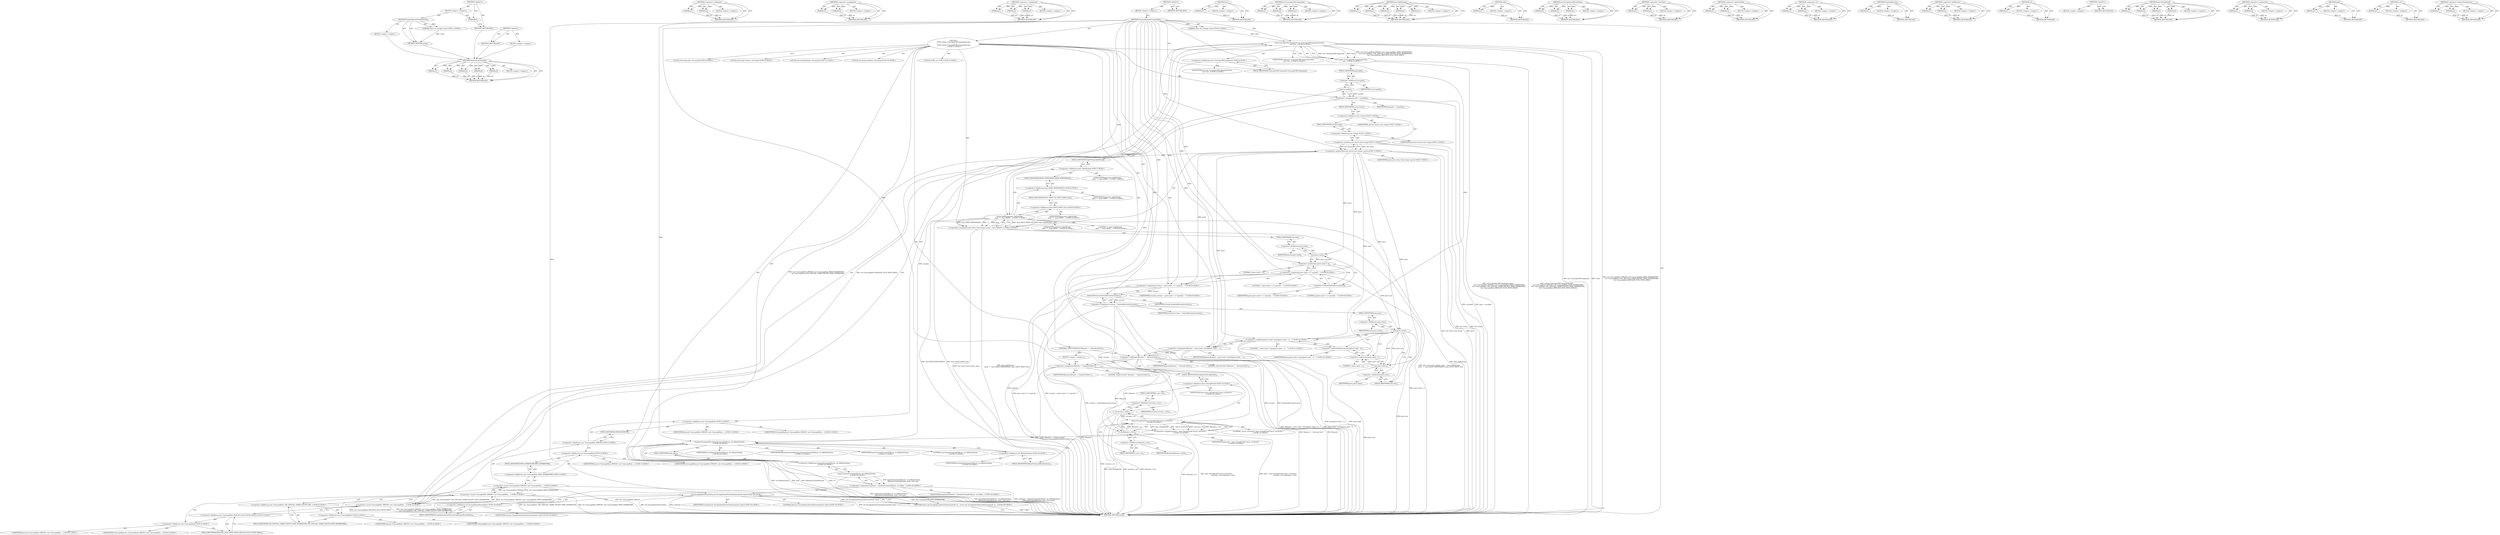 digraph "&lt;global&gt;" {
vulnerable_279 [label=<(METHOD,SanitizeFrontendURL)>];
vulnerable_280 [label=<(PARAM,p1)>];
vulnerable_281 [label=<(PARAM,p2)>];
vulnerable_282 [label=<(PARAM,p3)>];
vulnerable_283 [label=<(PARAM,p4)>];
vulnerable_284 [label=<(PARAM,p5)>];
vulnerable_285 [label=<(BLOCK,&lt;empty&gt;,&lt;empty&gt;)>];
vulnerable_286 [label=<(METHOD_RETURN,ANY)>];
vulnerable_259 [label=<(METHOD,&lt;operator&gt;.notEquals)>];
vulnerable_260 [label=<(PARAM,p1)>];
vulnerable_261 [label=<(PARAM,p2)>];
vulnerable_262 [label=<(BLOCK,&lt;empty&gt;,&lt;empty&gt;)>];
vulnerable_263 [label=<(METHOD_RETURN,ANY)>];
vulnerable_208 [label=<(METHOD,&lt;operator&gt;.assignment)>];
vulnerable_209 [label=<(PARAM,p1)>];
vulnerable_210 [label=<(PARAM,p2)>];
vulnerable_211 [label=<(BLOCK,&lt;empty&gt;,&lt;empty&gt;)>];
vulnerable_212 [label=<(METHOD_RETURN,ANY)>];
vulnerable_235 [label=<(METHOD,&lt;operator&gt;.conditional)>];
vulnerable_236 [label=<(PARAM,p1)>];
vulnerable_237 [label=<(PARAM,p2)>];
vulnerable_238 [label=<(PARAM,p3)>];
vulnerable_239 [label=<(BLOCK,&lt;empty&gt;,&lt;empty&gt;)>];
vulnerable_240 [label=<(METHOD_RETURN,ANY)>];
vulnerable_6 [label=<(METHOD,&lt;global&gt;)<SUB>1</SUB>>];
vulnerable_7 [label=<(BLOCK,&lt;empty&gt;,&lt;empty&gt;)<SUB>1</SUB>>];
vulnerable_8 [label=<(METHOD,SanitizeRemoteFrontendURL)<SUB>1</SUB>>];
vulnerable_9 [label="<(PARAM,const std::string&amp; value)<SUB>1</SUB>>"];
vulnerable_10 [label="<(BLOCK,{
  GURL url(net::UnescapeURLComponent(value,
 ...,{
  GURL url(net::UnescapeURLComponent(value,
 ...)<SUB>1</SUB>>"];
vulnerable_11 [label="<(LOCAL,GURL url: GURL)<SUB>2</SUB>>"];
vulnerable_12 [label="<(url,url(net::UnescapeURLComponent(value,
      net:...)<SUB>2</SUB>>"];
vulnerable_13 [label="<(net.UnescapeURLComponent,net::UnescapeURLComponent(value,
      net::Une...)<SUB>2</SUB>>"];
vulnerable_14 [label="<(&lt;operator&gt;.fieldAccess,net::UnescapeURLComponent)<SUB>2</SUB>>"];
vulnerable_15 [label="<(IDENTIFIER,net,net::UnescapeURLComponent(value,
      net::Une...)<SUB>2</SUB>>"];
vulnerable_16 [label=<(FIELD_IDENTIFIER,UnescapeURLComponent,UnescapeURLComponent)<SUB>2</SUB>>];
vulnerable_17 [label="<(IDENTIFIER,value,net::UnescapeURLComponent(value,
      net::Une...)<SUB>2</SUB>>"];
vulnerable_18 [label="<(&lt;operator&gt;.or,net::UnescapeRule::SPACES | net::UnescapeRule::...)<SUB>3</SUB>>"];
vulnerable_19 [label="<(&lt;operator&gt;.or,net::UnescapeRule::SPACES | net::UnescapeRule::...)<SUB>3</SUB>>"];
vulnerable_20 [label="<(&lt;operator&gt;.or,net::UnescapeRule::SPACES | net::UnescapeRule::...)<SUB>3</SUB>>"];
vulnerable_21 [label="<(&lt;operator&gt;.fieldAccess,net::UnescapeRule::SPACES)<SUB>3</SUB>>"];
vulnerable_22 [label="<(&lt;operator&gt;.fieldAccess,net::UnescapeRule)<SUB>3</SUB>>"];
vulnerable_23 [label="<(IDENTIFIER,net,net::UnescapeRule::SPACES | net::UnescapeRule::...)<SUB>3</SUB>>"];
vulnerable_24 [label="<(IDENTIFIER,UnescapeRule,net::UnescapeRule::SPACES | net::UnescapeRule::...)<SUB>3</SUB>>"];
vulnerable_25 [label=<(FIELD_IDENTIFIER,SPACES,SPACES)<SUB>3</SUB>>];
vulnerable_26 [label="<(&lt;operator&gt;.fieldAccess,net::UnescapeRule::PATH_SEPARATORS)<SUB>3</SUB>>"];
vulnerable_27 [label="<(&lt;operator&gt;.fieldAccess,net::UnescapeRule)<SUB>3</SUB>>"];
vulnerable_28 [label="<(IDENTIFIER,net,net::UnescapeRule::SPACES | net::UnescapeRule::...)<SUB>3</SUB>>"];
vulnerable_29 [label="<(IDENTIFIER,UnescapeRule,net::UnescapeRule::SPACES | net::UnescapeRule::...)<SUB>3</SUB>>"];
vulnerable_30 [label=<(FIELD_IDENTIFIER,PATH_SEPARATORS,PATH_SEPARATORS)<SUB>3</SUB>>];
vulnerable_31 [label="<(&lt;operator&gt;.fieldAccess,net::UnescapeRule::URL_SPECIAL_CHARS_EXCEPT_PAT...)<SUB>4</SUB>>"];
vulnerable_32 [label="<(&lt;operator&gt;.fieldAccess,net::UnescapeRule)<SUB>4</SUB>>"];
vulnerable_33 [label="<(IDENTIFIER,net,net::UnescapeRule::SPACES | net::UnescapeRule::...)<SUB>4</SUB>>"];
vulnerable_34 [label="<(IDENTIFIER,UnescapeRule,net::UnescapeRule::SPACES | net::UnescapeRule::...)<SUB>4</SUB>>"];
vulnerable_35 [label=<(FIELD_IDENTIFIER,URL_SPECIAL_CHARS_EXCEPT_PATH_SEPARATORS,URL_SPECIAL_CHARS_EXCEPT_PATH_SEPARATORS)<SUB>4</SUB>>];
vulnerable_36 [label="<(&lt;operator&gt;.fieldAccess,net::UnescapeRule::REPLACE_PLUS_WITH_SPACE)<SUB>5</SUB>>"];
vulnerable_37 [label="<(&lt;operator&gt;.fieldAccess,net::UnescapeRule)<SUB>5</SUB>>"];
vulnerable_38 [label="<(IDENTIFIER,net,net::UnescapeRule::SPACES | net::UnescapeRule::...)<SUB>5</SUB>>"];
vulnerable_39 [label="<(IDENTIFIER,UnescapeRule,net::UnescapeRule::SPACES | net::UnescapeRule::...)<SUB>5</SUB>>"];
vulnerable_40 [label=<(FIELD_IDENTIFIER,REPLACE_PLUS_WITH_SPACE,REPLACE_PLUS_WITH_SPACE)<SUB>5</SUB>>];
vulnerable_41 [label="<(LOCAL,std.string path: std.string)<SUB>6</SUB>>"];
vulnerable_42 [label=<(&lt;operator&gt;.assignment,path = url.path())<SUB>6</SUB>>];
vulnerable_43 [label=<(IDENTIFIER,path,path = url.path())<SUB>6</SUB>>];
vulnerable_44 [label=<(path,url.path())<SUB>6</SUB>>];
vulnerable_45 [label=<(&lt;operator&gt;.fieldAccess,url.path)<SUB>6</SUB>>];
vulnerable_46 [label=<(IDENTIFIER,url,url.path())<SUB>6</SUB>>];
vulnerable_47 [label=<(FIELD_IDENTIFIER,path,path)<SUB>6</SUB>>];
vulnerable_48 [label="<(&lt;operator&gt;.assignment,std::vector&lt;std::string&gt; parts = base::SplitStr...)<SUB>7</SUB>>"];
vulnerable_49 [label="<(&lt;operator&gt;.greaterThan,std::vector&lt;std::string&gt; parts)<SUB>7</SUB>>"];
vulnerable_50 [label="<(&lt;operator&gt;.lessThan,std::vector&lt;std::string)<SUB>7</SUB>>"];
vulnerable_51 [label="<(&lt;operator&gt;.fieldAccess,std::vector)<SUB>7</SUB>>"];
vulnerable_52 [label="<(IDENTIFIER,std,std::vector&lt;std::string)<SUB>7</SUB>>"];
vulnerable_53 [label=<(FIELD_IDENTIFIER,vector,vector)<SUB>7</SUB>>];
vulnerable_54 [label="<(&lt;operator&gt;.fieldAccess,std::string)<SUB>7</SUB>>"];
vulnerable_55 [label="<(IDENTIFIER,std,std::vector&lt;std::string)<SUB>7</SUB>>"];
vulnerable_56 [label=<(FIELD_IDENTIFIER,string,string)<SUB>7</SUB>>];
vulnerable_57 [label="<(IDENTIFIER,parts,std::vector&lt;std::string&gt; parts)<SUB>7</SUB>>"];
vulnerable_58 [label="<(base.SplitString,base::SplitString(
      path, &quot;/&quot;, base::KEEP_...)<SUB>7</SUB>>"];
vulnerable_59 [label="<(&lt;operator&gt;.fieldAccess,base::SplitString)<SUB>7</SUB>>"];
vulnerable_60 [label="<(IDENTIFIER,base,base::SplitString(
      path, &quot;/&quot;, base::KEEP_...)<SUB>7</SUB>>"];
vulnerable_61 [label=<(FIELD_IDENTIFIER,SplitString,SplitString)<SUB>7</SUB>>];
vulnerable_62 [label="<(IDENTIFIER,path,base::SplitString(
      path, &quot;/&quot;, base::KEEP_...)<SUB>8</SUB>>"];
vulnerable_63 [label="<(LITERAL,&quot;/&quot;,base::SplitString(
      path, &quot;/&quot;, base::KEEP_...)<SUB>8</SUB>>"];
vulnerable_64 [label="<(&lt;operator&gt;.fieldAccess,base::KEEP_WHITESPACE)<SUB>8</SUB>>"];
vulnerable_65 [label="<(IDENTIFIER,base,base::SplitString(
      path, &quot;/&quot;, base::KEEP_...)<SUB>8</SUB>>"];
vulnerable_66 [label=<(FIELD_IDENTIFIER,KEEP_WHITESPACE,KEEP_WHITESPACE)<SUB>8</SUB>>];
vulnerable_67 [label="<(&lt;operator&gt;.fieldAccess,base::SPLIT_WANT_ALL)<SUB>8</SUB>>"];
vulnerable_68 [label="<(IDENTIFIER,base,base::SplitString(
      path, &quot;/&quot;, base::KEEP_...)<SUB>8</SUB>>"];
vulnerable_69 [label=<(FIELD_IDENTIFIER,SPLIT_WANT_ALL,SPLIT_WANT_ALL)<SUB>8</SUB>>];
vulnerable_70 [label="<(LOCAL,std.string revision: std.string)<SUB>9</SUB>>"];
vulnerable_71 [label="<(&lt;operator&gt;.assignment,revision = parts.size() &gt; 2 ? parts[2] : &quot;&quot;)<SUB>9</SUB>>"];
vulnerable_72 [label="<(IDENTIFIER,revision,revision = parts.size() &gt; 2 ? parts[2] : &quot;&quot;)<SUB>9</SUB>>"];
vulnerable_73 [label="<(&lt;operator&gt;.conditional,parts.size() &gt; 2 ? parts[2] : &quot;&quot;)<SUB>9</SUB>>"];
vulnerable_74 [label=<(&lt;operator&gt;.greaterThan,parts.size() &gt; 2)<SUB>9</SUB>>];
vulnerable_75 [label=<(size,parts.size())<SUB>9</SUB>>];
vulnerable_76 [label=<(&lt;operator&gt;.fieldAccess,parts.size)<SUB>9</SUB>>];
vulnerable_77 [label=<(IDENTIFIER,parts,parts.size())<SUB>9</SUB>>];
vulnerable_78 [label=<(FIELD_IDENTIFIER,size,size)<SUB>9</SUB>>];
vulnerable_79 [label=<(LITERAL,2,parts.size() &gt; 2)<SUB>9</SUB>>];
vulnerable_80 [label=<(&lt;operator&gt;.indirectIndexAccess,parts[2])<SUB>9</SUB>>];
vulnerable_81 [label="<(IDENTIFIER,parts,parts.size() &gt; 2 ? parts[2] : &quot;&quot;)<SUB>9</SUB>>"];
vulnerable_82 [label="<(LITERAL,2,parts.size() &gt; 2 ? parts[2] : &quot;&quot;)<SUB>9</SUB>>"];
vulnerable_83 [label="<(LITERAL,&quot;&quot;,parts.size() &gt; 2 ? parts[2] : &quot;&quot;)<SUB>9</SUB>>"];
vulnerable_84 [label=<(&lt;operator&gt;.assignment,revision = SanitizeRevision(revision))<SUB>10</SUB>>];
vulnerable_85 [label=<(IDENTIFIER,revision,revision = SanitizeRevision(revision))<SUB>10</SUB>>];
vulnerable_86 [label=<(SanitizeRevision,SanitizeRevision(revision))<SUB>10</SUB>>];
vulnerable_87 [label=<(IDENTIFIER,revision,SanitizeRevision(revision))<SUB>10</SUB>>];
vulnerable_88 [label="<(LOCAL,std.string filename: std.string)<SUB>11</SUB>>"];
vulnerable_89 [label=<(&lt;operator&gt;.assignment,filename = parts.size() ? parts[parts.size() - ...)<SUB>11</SUB>>];
vulnerable_90 [label=<(IDENTIFIER,filename,filename = parts.size() ? parts[parts.size() - ...)<SUB>11</SUB>>];
vulnerable_91 [label="<(&lt;operator&gt;.conditional,parts.size() ? parts[parts.size() - 1] : &quot;&quot;)<SUB>11</SUB>>"];
vulnerable_92 [label=<(size,parts.size())<SUB>11</SUB>>];
vulnerable_93 [label=<(&lt;operator&gt;.fieldAccess,parts.size)<SUB>11</SUB>>];
vulnerable_94 [label=<(IDENTIFIER,parts,parts.size())<SUB>11</SUB>>];
vulnerable_95 [label=<(FIELD_IDENTIFIER,size,size)<SUB>11</SUB>>];
vulnerable_96 [label=<(&lt;operator&gt;.indirectIndexAccess,parts[parts.size() - 1])<SUB>11</SUB>>];
vulnerable_97 [label="<(IDENTIFIER,parts,parts.size() ? parts[parts.size() - 1] : &quot;&quot;)<SUB>11</SUB>>"];
vulnerable_98 [label=<(&lt;operator&gt;.subtraction,parts.size() - 1)<SUB>11</SUB>>];
vulnerable_99 [label=<(size,parts.size())<SUB>11</SUB>>];
vulnerable_100 [label=<(&lt;operator&gt;.fieldAccess,parts.size)<SUB>11</SUB>>];
vulnerable_101 [label=<(IDENTIFIER,parts,parts.size())<SUB>11</SUB>>];
vulnerable_102 [label=<(FIELD_IDENTIFIER,size,size)<SUB>11</SUB>>];
vulnerable_103 [label=<(LITERAL,1,parts.size() - 1)<SUB>11</SUB>>];
vulnerable_104 [label="<(LITERAL,&quot;&quot;,parts.size() ? parts[parts.size() - 1] : &quot;&quot;)<SUB>11</SUB>>"];
vulnerable_105 [label=<(CONTROL_STRUCTURE,IF,if (filename != &quot;devtools.html&quot;))<SUB>12</SUB>>];
vulnerable_106 [label=<(&lt;operator&gt;.notEquals,filename != &quot;devtools.html&quot;)<SUB>12</SUB>>];
vulnerable_107 [label=<(IDENTIFIER,filename,filename != &quot;devtools.html&quot;)<SUB>12</SUB>>];
vulnerable_108 [label=<(LITERAL,&quot;devtools.html&quot;,filename != &quot;devtools.html&quot;)<SUB>12</SUB>>];
vulnerable_109 [label=<(BLOCK,&lt;empty&gt;,&lt;empty&gt;)<SUB>13</SUB>>];
vulnerable_110 [label=<(&lt;operator&gt;.assignment,filename = &quot;inspector.html&quot;)<SUB>13</SUB>>];
vulnerable_111 [label=<(IDENTIFIER,filename,filename = &quot;inspector.html&quot;)<SUB>13</SUB>>];
vulnerable_112 [label=<(LITERAL,&quot;inspector.html&quot;,filename = &quot;inspector.html&quot;)<SUB>13</SUB>>];
vulnerable_113 [label="<(&lt;operator&gt;.assignment,path = base::StringPrintf(&quot;/serve_rev/%s/%s&quot;,
 ...)<SUB>14</SUB>>"];
vulnerable_114 [label="<(IDENTIFIER,path,path = base::StringPrintf(&quot;/serve_rev/%s/%s&quot;,
 ...)<SUB>14</SUB>>"];
vulnerable_115 [label="<(base.StringPrintf,base::StringPrintf(&quot;/serve_rev/%s/%s&quot;,
        ...)<SUB>14</SUB>>"];
vulnerable_116 [label="<(&lt;operator&gt;.fieldAccess,base::StringPrintf)<SUB>14</SUB>>"];
vulnerable_117 [label="<(IDENTIFIER,base,base::StringPrintf(&quot;/serve_rev/%s/%s&quot;,
        ...)<SUB>14</SUB>>"];
vulnerable_118 [label=<(FIELD_IDENTIFIER,StringPrintf,StringPrintf)<SUB>14</SUB>>];
vulnerable_119 [label="<(LITERAL,&quot;/serve_rev/%s/%s&quot;,base::StringPrintf(&quot;/serve_rev/%s/%s&quot;,
        ...)<SUB>14</SUB>>"];
vulnerable_120 [label=<(c_str,revision.c_str())<SUB>15</SUB>>];
vulnerable_121 [label=<(&lt;operator&gt;.fieldAccess,revision.c_str)<SUB>15</SUB>>];
vulnerable_122 [label=<(IDENTIFIER,revision,revision.c_str())<SUB>15</SUB>>];
vulnerable_123 [label=<(FIELD_IDENTIFIER,c_str,c_str)<SUB>15</SUB>>];
vulnerable_124 [label=<(c_str,filename.c_str())<SUB>15</SUB>>];
vulnerable_125 [label=<(&lt;operator&gt;.fieldAccess,filename.c_str)<SUB>15</SUB>>];
vulnerable_126 [label=<(IDENTIFIER,filename,filename.c_str())<SUB>15</SUB>>];
vulnerable_127 [label=<(FIELD_IDENTIFIER,c_str,c_str)<SUB>15</SUB>>];
vulnerable_128 [label="<(LOCAL,std.string sanitized: std.string)<SUB>16</SUB>>"];
vulnerable_129 [label="<(&lt;operator&gt;.assignment,sanitized = SanitizeFrontendURL(url, url::kHttp...)<SUB>16</SUB>>"];
vulnerable_130 [label="<(IDENTIFIER,sanitized,sanitized = SanitizeFrontendURL(url, url::kHttp...)<SUB>16</SUB>>"];
vulnerable_131 [label="<(spec,SanitizeFrontendURL(url, url::kHttpsScheme,
   ...)<SUB>16</SUB>>"];
vulnerable_132 [label="<(&lt;operator&gt;.fieldAccess,SanitizeFrontendURL(url, url::kHttpsScheme,
   ...)<SUB>16</SUB>>"];
vulnerable_133 [label="<(SanitizeFrontendURL,SanitizeFrontendURL(url, url::kHttpsScheme,
   ...)<SUB>16</SUB>>"];
vulnerable_134 [label="<(IDENTIFIER,url,SanitizeFrontendURL(url, url::kHttpsScheme,
   ...)<SUB>16</SUB>>"];
vulnerable_135 [label="<(&lt;operator&gt;.fieldAccess,url::kHttpsScheme)<SUB>16</SUB>>"];
vulnerable_136 [label="<(IDENTIFIER,url,SanitizeFrontendURL(url, url::kHttpsScheme,
   ...)<SUB>16</SUB>>"];
vulnerable_137 [label=<(FIELD_IDENTIFIER,kHttpsScheme,kHttpsScheme)<SUB>16</SUB>>];
vulnerable_138 [label="<(IDENTIFIER,kRemoteFrontendDomain,SanitizeFrontendURL(url, url::kHttpsScheme,
   ...)<SUB>17</SUB>>"];
vulnerable_139 [label="<(IDENTIFIER,path,SanitizeFrontendURL(url, url::kHttpsScheme,
   ...)<SUB>17</SUB>>"];
vulnerable_140 [label="<(LITERAL,true,SanitizeFrontendURL(url, url::kHttpsScheme,
   ...)<SUB>17</SUB>>"];
vulnerable_141 [label=<(FIELD_IDENTIFIER,spec,spec)<SUB>16</SUB>>];
vulnerable_142 [label="<(RETURN,return net::EscapeQueryParamValue(sanitized, fa...,return net::EscapeQueryParamValue(sanitized, fa...)<SUB>18</SUB>>"];
vulnerable_143 [label="<(net.EscapeQueryParamValue,net::EscapeQueryParamValue(sanitized, false))<SUB>18</SUB>>"];
vulnerable_144 [label="<(&lt;operator&gt;.fieldAccess,net::EscapeQueryParamValue)<SUB>18</SUB>>"];
vulnerable_145 [label="<(IDENTIFIER,net,net::EscapeQueryParamValue(sanitized, false))<SUB>18</SUB>>"];
vulnerable_146 [label=<(FIELD_IDENTIFIER,EscapeQueryParamValue,EscapeQueryParamValue)<SUB>18</SUB>>];
vulnerable_147 [label="<(IDENTIFIER,sanitized,net::EscapeQueryParamValue(sanitized, false))<SUB>18</SUB>>"];
vulnerable_148 [label="<(LITERAL,false,net::EscapeQueryParamValue(sanitized, false))<SUB>18</SUB>>"];
vulnerable_149 [label=<(METHOD_RETURN,string)<SUB>1</SUB>>];
vulnerable_151 [label=<(METHOD_RETURN,ANY)<SUB>1</SUB>>];
vulnerable_241 [label=<(METHOD,size)>];
vulnerable_242 [label=<(PARAM,p1)>];
vulnerable_243 [label=<(BLOCK,&lt;empty&gt;,&lt;empty&gt;)>];
vulnerable_244 [label=<(METHOD_RETURN,ANY)>];
vulnerable_192 [label=<(METHOD,net.UnescapeURLComponent)>];
vulnerable_193 [label=<(PARAM,p1)>];
vulnerable_194 [label=<(PARAM,p2)>];
vulnerable_195 [label=<(PARAM,p3)>];
vulnerable_196 [label=<(BLOCK,&lt;empty&gt;,&lt;empty&gt;)>];
vulnerable_197 [label=<(METHOD_RETURN,ANY)>];
vulnerable_227 [label=<(METHOD,base.SplitString)>];
vulnerable_228 [label=<(PARAM,p1)>];
vulnerable_229 [label=<(PARAM,p2)>];
vulnerable_230 [label=<(PARAM,p3)>];
vulnerable_231 [label=<(PARAM,p4)>];
vulnerable_232 [label=<(PARAM,p5)>];
vulnerable_233 [label=<(BLOCK,&lt;empty&gt;,&lt;empty&gt;)>];
vulnerable_234 [label=<(METHOD_RETURN,ANY)>];
vulnerable_275 [label=<(METHOD,spec)>];
vulnerable_276 [label=<(PARAM,p1)>];
vulnerable_277 [label=<(BLOCK,&lt;empty&gt;,&lt;empty&gt;)>];
vulnerable_278 [label=<(METHOD_RETURN,ANY)>];
vulnerable_287 [label=<(METHOD,net.EscapeQueryParamValue)>];
vulnerable_288 [label=<(PARAM,p1)>];
vulnerable_289 [label=<(PARAM,p2)>];
vulnerable_290 [label=<(PARAM,p3)>];
vulnerable_291 [label=<(BLOCK,&lt;empty&gt;,&lt;empty&gt;)>];
vulnerable_292 [label=<(METHOD_RETURN,ANY)>];
vulnerable_222 [label=<(METHOD,&lt;operator&gt;.lessThan)>];
vulnerable_223 [label=<(PARAM,p1)>];
vulnerable_224 [label=<(PARAM,p2)>];
vulnerable_225 [label=<(BLOCK,&lt;empty&gt;,&lt;empty&gt;)>];
vulnerable_226 [label=<(METHOD_RETURN,ANY)>];
vulnerable_217 [label=<(METHOD,&lt;operator&gt;.greaterThan)>];
vulnerable_218 [label=<(PARAM,p1)>];
vulnerable_219 [label=<(PARAM,p2)>];
vulnerable_220 [label=<(BLOCK,&lt;empty&gt;,&lt;empty&gt;)>];
vulnerable_221 [label=<(METHOD_RETURN,ANY)>];
vulnerable_203 [label=<(METHOD,&lt;operator&gt;.or)>];
vulnerable_204 [label=<(PARAM,p1)>];
vulnerable_205 [label=<(PARAM,p2)>];
vulnerable_206 [label=<(BLOCK,&lt;empty&gt;,&lt;empty&gt;)>];
vulnerable_207 [label=<(METHOD_RETURN,ANY)>];
vulnerable_250 [label=<(METHOD,SanitizeRevision)>];
vulnerable_251 [label=<(PARAM,p1)>];
vulnerable_252 [label=<(BLOCK,&lt;empty&gt;,&lt;empty&gt;)>];
vulnerable_253 [label=<(METHOD_RETURN,ANY)>];
vulnerable_198 [label=<(METHOD,&lt;operator&gt;.fieldAccess)>];
vulnerable_199 [label=<(PARAM,p1)>];
vulnerable_200 [label=<(PARAM,p2)>];
vulnerable_201 [label=<(BLOCK,&lt;empty&gt;,&lt;empty&gt;)>];
vulnerable_202 [label=<(METHOD_RETURN,ANY)>];
vulnerable_188 [label=<(METHOD,url)>];
vulnerable_189 [label=<(PARAM,p1)>];
vulnerable_190 [label=<(BLOCK,&lt;empty&gt;,&lt;empty&gt;)>];
vulnerable_191 [label=<(METHOD_RETURN,ANY)>];
vulnerable_182 [label=<(METHOD,&lt;global&gt;)<SUB>1</SUB>>];
vulnerable_183 [label=<(BLOCK,&lt;empty&gt;,&lt;empty&gt;)>];
vulnerable_184 [label=<(METHOD_RETURN,ANY)>];
vulnerable_264 [label=<(METHOD,base.StringPrintf)>];
vulnerable_265 [label=<(PARAM,p1)>];
vulnerable_266 [label=<(PARAM,p2)>];
vulnerable_267 [label=<(PARAM,p3)>];
vulnerable_268 [label=<(PARAM,p4)>];
vulnerable_269 [label=<(BLOCK,&lt;empty&gt;,&lt;empty&gt;)>];
vulnerable_270 [label=<(METHOD_RETURN,ANY)>];
vulnerable_254 [label=<(METHOD,&lt;operator&gt;.subtraction)>];
vulnerable_255 [label=<(PARAM,p1)>];
vulnerable_256 [label=<(PARAM,p2)>];
vulnerable_257 [label=<(BLOCK,&lt;empty&gt;,&lt;empty&gt;)>];
vulnerable_258 [label=<(METHOD_RETURN,ANY)>];
vulnerable_213 [label=<(METHOD,path)>];
vulnerable_214 [label=<(PARAM,p1)>];
vulnerable_215 [label=<(BLOCK,&lt;empty&gt;,&lt;empty&gt;)>];
vulnerable_216 [label=<(METHOD_RETURN,ANY)>];
vulnerable_271 [label=<(METHOD,c_str)>];
vulnerable_272 [label=<(PARAM,p1)>];
vulnerable_273 [label=<(BLOCK,&lt;empty&gt;,&lt;empty&gt;)>];
vulnerable_274 [label=<(METHOD_RETURN,ANY)>];
vulnerable_245 [label=<(METHOD,&lt;operator&gt;.indirectIndexAccess)>];
vulnerable_246 [label=<(PARAM,p1)>];
vulnerable_247 [label=<(PARAM,p2)>];
vulnerable_248 [label=<(BLOCK,&lt;empty&gt;,&lt;empty&gt;)>];
vulnerable_249 [label=<(METHOD_RETURN,ANY)>];
fixed_6 [label=<(METHOD,&lt;global&gt;)<SUB>1</SUB>>];
fixed_7 [label=<(BLOCK,&lt;empty&gt;,&lt;empty&gt;)<SUB>1</SUB>>];
fixed_8 [label=<(METHOD,SanitizeRemoteFrontendURL)<SUB>1</SUB>>];
fixed_9 [label="<(PARAM,const std::string&amp; value)<SUB>1</SUB>>"];
fixed_10 [label=<(BLOCK,&lt;empty&gt;,&lt;empty&gt;)>];
fixed_11 [label=<(METHOD_RETURN,string)<SUB>1</SUB>>];
fixed_13 [label=<(UNKNOWN,,)>];
fixed_14 [label=<(METHOD_RETURN,ANY)<SUB>1</SUB>>];
fixed_25 [label=<(METHOD,&lt;global&gt;)<SUB>1</SUB>>];
fixed_26 [label=<(BLOCK,&lt;empty&gt;,&lt;empty&gt;)>];
fixed_27 [label=<(METHOD_RETURN,ANY)>];
vulnerable_279 -> vulnerable_280  [key=0, label="AST: "];
vulnerable_279 -> vulnerable_280  [key=1, label="DDG: "];
vulnerable_279 -> vulnerable_285  [key=0, label="AST: "];
vulnerable_279 -> vulnerable_281  [key=0, label="AST: "];
vulnerable_279 -> vulnerable_281  [key=1, label="DDG: "];
vulnerable_279 -> vulnerable_286  [key=0, label="AST: "];
vulnerable_279 -> vulnerable_286  [key=1, label="CFG: "];
vulnerable_279 -> vulnerable_282  [key=0, label="AST: "];
vulnerable_279 -> vulnerable_282  [key=1, label="DDG: "];
vulnerable_279 -> vulnerable_283  [key=0, label="AST: "];
vulnerable_279 -> vulnerable_283  [key=1, label="DDG: "];
vulnerable_279 -> vulnerable_284  [key=0, label="AST: "];
vulnerable_279 -> vulnerable_284  [key=1, label="DDG: "];
vulnerable_280 -> vulnerable_286  [key=0, label="DDG: p1"];
vulnerable_281 -> vulnerable_286  [key=0, label="DDG: p2"];
vulnerable_282 -> vulnerable_286  [key=0, label="DDG: p3"];
vulnerable_283 -> vulnerable_286  [key=0, label="DDG: p4"];
vulnerable_284 -> vulnerable_286  [key=0, label="DDG: p5"];
vulnerable_259 -> vulnerable_260  [key=0, label="AST: "];
vulnerable_259 -> vulnerable_260  [key=1, label="DDG: "];
vulnerable_259 -> vulnerable_262  [key=0, label="AST: "];
vulnerable_259 -> vulnerable_261  [key=0, label="AST: "];
vulnerable_259 -> vulnerable_261  [key=1, label="DDG: "];
vulnerable_259 -> vulnerable_263  [key=0, label="AST: "];
vulnerable_259 -> vulnerable_263  [key=1, label="CFG: "];
vulnerable_260 -> vulnerable_263  [key=0, label="DDG: p1"];
vulnerable_261 -> vulnerable_263  [key=0, label="DDG: p2"];
vulnerable_208 -> vulnerable_209  [key=0, label="AST: "];
vulnerable_208 -> vulnerable_209  [key=1, label="DDG: "];
vulnerable_208 -> vulnerable_211  [key=0, label="AST: "];
vulnerable_208 -> vulnerable_210  [key=0, label="AST: "];
vulnerable_208 -> vulnerable_210  [key=1, label="DDG: "];
vulnerable_208 -> vulnerable_212  [key=0, label="AST: "];
vulnerable_208 -> vulnerable_212  [key=1, label="CFG: "];
vulnerable_209 -> vulnerable_212  [key=0, label="DDG: p1"];
vulnerable_210 -> vulnerable_212  [key=0, label="DDG: p2"];
vulnerable_235 -> vulnerable_236  [key=0, label="AST: "];
vulnerable_235 -> vulnerable_236  [key=1, label="DDG: "];
vulnerable_235 -> vulnerable_239  [key=0, label="AST: "];
vulnerable_235 -> vulnerable_237  [key=0, label="AST: "];
vulnerable_235 -> vulnerable_237  [key=1, label="DDG: "];
vulnerable_235 -> vulnerable_240  [key=0, label="AST: "];
vulnerable_235 -> vulnerable_240  [key=1, label="CFG: "];
vulnerable_235 -> vulnerable_238  [key=0, label="AST: "];
vulnerable_235 -> vulnerable_238  [key=1, label="DDG: "];
vulnerable_236 -> vulnerable_240  [key=0, label="DDG: p1"];
vulnerable_237 -> vulnerable_240  [key=0, label="DDG: p2"];
vulnerable_238 -> vulnerable_240  [key=0, label="DDG: p3"];
vulnerable_6 -> vulnerable_7  [key=0, label="AST: "];
vulnerable_6 -> vulnerable_151  [key=0, label="AST: "];
vulnerable_6 -> vulnerable_151  [key=1, label="CFG: "];
vulnerable_7 -> vulnerable_8  [key=0, label="AST: "];
vulnerable_8 -> vulnerable_9  [key=0, label="AST: "];
vulnerable_8 -> vulnerable_9  [key=1, label="DDG: "];
vulnerable_8 -> vulnerable_10  [key=0, label="AST: "];
vulnerable_8 -> vulnerable_149  [key=0, label="AST: "];
vulnerable_8 -> vulnerable_16  [key=0, label="CFG: "];
vulnerable_8 -> vulnerable_71  [key=0, label="DDG: "];
vulnerable_8 -> vulnerable_89  [key=0, label="DDG: "];
vulnerable_8 -> vulnerable_13  [key=0, label="DDG: "];
vulnerable_8 -> vulnerable_49  [key=0, label="DDG: "];
vulnerable_8 -> vulnerable_58  [key=0, label="DDG: "];
vulnerable_8 -> vulnerable_73  [key=0, label="DDG: "];
vulnerable_8 -> vulnerable_86  [key=0, label="DDG: "];
vulnerable_8 -> vulnerable_91  [key=0, label="DDG: "];
vulnerable_8 -> vulnerable_106  [key=0, label="DDG: "];
vulnerable_8 -> vulnerable_110  [key=0, label="DDG: "];
vulnerable_8 -> vulnerable_115  [key=0, label="DDG: "];
vulnerable_8 -> vulnerable_143  [key=0, label="DDG: "];
vulnerable_8 -> vulnerable_74  [key=0, label="DDG: "];
vulnerable_8 -> vulnerable_98  [key=0, label="DDG: "];
vulnerable_8 -> vulnerable_133  [key=0, label="DDG: "];
vulnerable_9 -> vulnerable_13  [key=0, label="DDG: value"];
vulnerable_10 -> vulnerable_11  [key=0, label="AST: "];
vulnerable_10 -> vulnerable_12  [key=0, label="AST: "];
vulnerable_10 -> vulnerable_41  [key=0, label="AST: "];
vulnerable_10 -> vulnerable_42  [key=0, label="AST: "];
vulnerable_10 -> vulnerable_48  [key=0, label="AST: "];
vulnerable_10 -> vulnerable_70  [key=0, label="AST: "];
vulnerable_10 -> vulnerable_71  [key=0, label="AST: "];
vulnerable_10 -> vulnerable_84  [key=0, label="AST: "];
vulnerable_10 -> vulnerable_88  [key=0, label="AST: "];
vulnerable_10 -> vulnerable_89  [key=0, label="AST: "];
vulnerable_10 -> vulnerable_105  [key=0, label="AST: "];
vulnerable_10 -> vulnerable_113  [key=0, label="AST: "];
vulnerable_10 -> vulnerable_128  [key=0, label="AST: "];
vulnerable_10 -> vulnerable_129  [key=0, label="AST: "];
vulnerable_10 -> vulnerable_142  [key=0, label="AST: "];
vulnerable_12 -> vulnerable_13  [key=0, label="AST: "];
vulnerable_12 -> vulnerable_47  [key=0, label="CFG: "];
vulnerable_12 -> vulnerable_149  [key=0, label="DDG: net::UnescapeURLComponent(value,
      net::UnescapeRule::SPACES | net::UnescapeRule::PATH_SEPARATORS |
      net::UnescapeRule::URL_SPECIAL_CHARS_EXCEPT_PATH_SEPARATORS |
      net::UnescapeRule::REPLACE_PLUS_WITH_SPACE)"];
vulnerable_12 -> vulnerable_149  [key=1, label="DDG: url(net::UnescapeURLComponent(value,
      net::UnescapeRule::SPACES | net::UnescapeRule::PATH_SEPARATORS |
      net::UnescapeRule::URL_SPECIAL_CHARS_EXCEPT_PATH_SEPARATORS |
      net::UnescapeRule::REPLACE_PLUS_WITH_SPACE))"];
vulnerable_13 -> vulnerable_14  [key=0, label="AST: "];
vulnerable_13 -> vulnerable_17  [key=0, label="AST: "];
vulnerable_13 -> vulnerable_18  [key=0, label="AST: "];
vulnerable_13 -> vulnerable_12  [key=0, label="CFG: "];
vulnerable_13 -> vulnerable_12  [key=1, label="DDG: net::UnescapeURLComponent"];
vulnerable_13 -> vulnerable_12  [key=2, label="DDG: value"];
vulnerable_13 -> vulnerable_12  [key=3, label="DDG: net::UnescapeRule::SPACES | net::UnescapeRule::PATH_SEPARATORS |
      net::UnescapeRule::URL_SPECIAL_CHARS_EXCEPT_PATH_SEPARATORS |
      net::UnescapeRule::REPLACE_PLUS_WITH_SPACE"];
vulnerable_13 -> vulnerable_149  [key=0, label="DDG: net::UnescapeURLComponent"];
vulnerable_13 -> vulnerable_149  [key=1, label="DDG: value"];
vulnerable_13 -> vulnerable_149  [key=2, label="DDG: net::UnescapeRule::SPACES | net::UnescapeRule::PATH_SEPARATORS |
      net::UnescapeRule::URL_SPECIAL_CHARS_EXCEPT_PATH_SEPARATORS |
      net::UnescapeRule::REPLACE_PLUS_WITH_SPACE"];
vulnerable_14 -> vulnerable_15  [key=0, label="AST: "];
vulnerable_14 -> vulnerable_16  [key=0, label="AST: "];
vulnerable_14 -> vulnerable_22  [key=0, label="CFG: "];
vulnerable_16 -> vulnerable_14  [key=0, label="CFG: "];
vulnerable_18 -> vulnerable_19  [key=0, label="AST: "];
vulnerable_18 -> vulnerable_36  [key=0, label="AST: "];
vulnerable_18 -> vulnerable_13  [key=0, label="CFG: "];
vulnerable_18 -> vulnerable_13  [key=1, label="DDG: net::UnescapeRule::SPACES | net::UnescapeRule::PATH_SEPARATORS |
      net::UnescapeRule::URL_SPECIAL_CHARS_EXCEPT_PATH_SEPARATORS"];
vulnerable_18 -> vulnerable_13  [key=2, label="DDG: net::UnescapeRule::REPLACE_PLUS_WITH_SPACE"];
vulnerable_18 -> vulnerable_149  [key=0, label="DDG: net::UnescapeRule::SPACES | net::UnescapeRule::PATH_SEPARATORS |
      net::UnescapeRule::URL_SPECIAL_CHARS_EXCEPT_PATH_SEPARATORS"];
vulnerable_18 -> vulnerable_149  [key=1, label="DDG: net::UnescapeRule::REPLACE_PLUS_WITH_SPACE"];
vulnerable_19 -> vulnerable_20  [key=0, label="AST: "];
vulnerable_19 -> vulnerable_31  [key=0, label="AST: "];
vulnerable_19 -> vulnerable_37  [key=0, label="CFG: "];
vulnerable_19 -> vulnerable_149  [key=0, label="DDG: net::UnescapeRule::SPACES | net::UnescapeRule::PATH_SEPARATORS"];
vulnerable_19 -> vulnerable_149  [key=1, label="DDG: net::UnescapeRule::URL_SPECIAL_CHARS_EXCEPT_PATH_SEPARATORS"];
vulnerable_19 -> vulnerable_18  [key=0, label="DDG: net::UnescapeRule::SPACES | net::UnescapeRule::PATH_SEPARATORS"];
vulnerable_19 -> vulnerable_18  [key=1, label="DDG: net::UnescapeRule::URL_SPECIAL_CHARS_EXCEPT_PATH_SEPARATORS"];
vulnerable_20 -> vulnerable_21  [key=0, label="AST: "];
vulnerable_20 -> vulnerable_26  [key=0, label="AST: "];
vulnerable_20 -> vulnerable_32  [key=0, label="CFG: "];
vulnerable_20 -> vulnerable_149  [key=0, label="DDG: net::UnescapeRule::SPACES"];
vulnerable_20 -> vulnerable_149  [key=1, label="DDG: net::UnescapeRule::PATH_SEPARATORS"];
vulnerable_20 -> vulnerable_19  [key=0, label="DDG: net::UnescapeRule::SPACES"];
vulnerable_20 -> vulnerable_19  [key=1, label="DDG: net::UnescapeRule::PATH_SEPARATORS"];
vulnerable_21 -> vulnerable_22  [key=0, label="AST: "];
vulnerable_21 -> vulnerable_25  [key=0, label="AST: "];
vulnerable_21 -> vulnerable_27  [key=0, label="CFG: "];
vulnerable_22 -> vulnerable_23  [key=0, label="AST: "];
vulnerable_22 -> vulnerable_24  [key=0, label="AST: "];
vulnerable_22 -> vulnerable_25  [key=0, label="CFG: "];
vulnerable_25 -> vulnerable_21  [key=0, label="CFG: "];
vulnerable_26 -> vulnerable_27  [key=0, label="AST: "];
vulnerable_26 -> vulnerable_30  [key=0, label="AST: "];
vulnerable_26 -> vulnerable_20  [key=0, label="CFG: "];
vulnerable_27 -> vulnerable_28  [key=0, label="AST: "];
vulnerable_27 -> vulnerable_29  [key=0, label="AST: "];
vulnerable_27 -> vulnerable_30  [key=0, label="CFG: "];
vulnerable_30 -> vulnerable_26  [key=0, label="CFG: "];
vulnerable_31 -> vulnerable_32  [key=0, label="AST: "];
vulnerable_31 -> vulnerable_35  [key=0, label="AST: "];
vulnerable_31 -> vulnerable_19  [key=0, label="CFG: "];
vulnerable_32 -> vulnerable_33  [key=0, label="AST: "];
vulnerable_32 -> vulnerable_34  [key=0, label="AST: "];
vulnerable_32 -> vulnerable_35  [key=0, label="CFG: "];
vulnerable_35 -> vulnerable_31  [key=0, label="CFG: "];
vulnerable_36 -> vulnerable_37  [key=0, label="AST: "];
vulnerable_36 -> vulnerable_40  [key=0, label="AST: "];
vulnerable_36 -> vulnerable_18  [key=0, label="CFG: "];
vulnerable_37 -> vulnerable_38  [key=0, label="AST: "];
vulnerable_37 -> vulnerable_39  [key=0, label="AST: "];
vulnerable_37 -> vulnerable_40  [key=0, label="CFG: "];
vulnerable_40 -> vulnerable_36  [key=0, label="CFG: "];
vulnerable_42 -> vulnerable_43  [key=0, label="AST: "];
vulnerable_42 -> vulnerable_44  [key=0, label="AST: "];
vulnerable_42 -> vulnerable_53  [key=0, label="CFG: "];
vulnerable_42 -> vulnerable_149  [key=0, label="DDG: url.path()"];
vulnerable_42 -> vulnerable_149  [key=1, label="DDG: path = url.path()"];
vulnerable_42 -> vulnerable_58  [key=0, label="DDG: path"];
vulnerable_44 -> vulnerable_45  [key=0, label="AST: "];
vulnerable_44 -> vulnerable_42  [key=0, label="CFG: "];
vulnerable_44 -> vulnerable_42  [key=1, label="DDG: url.path"];
vulnerable_44 -> vulnerable_133  [key=0, label="DDG: url.path"];
vulnerable_45 -> vulnerable_46  [key=0, label="AST: "];
vulnerable_45 -> vulnerable_47  [key=0, label="AST: "];
vulnerable_45 -> vulnerable_44  [key=0, label="CFG: "];
vulnerable_47 -> vulnerable_45  [key=0, label="CFG: "];
vulnerable_48 -> vulnerable_49  [key=0, label="AST: "];
vulnerable_48 -> vulnerable_58  [key=0, label="AST: "];
vulnerable_48 -> vulnerable_78  [key=0, label="CFG: "];
vulnerable_48 -> vulnerable_149  [key=0, label="DDG: std::vector&lt;std::string&gt; parts"];
vulnerable_48 -> vulnerable_149  [key=1, label="DDG: base::SplitString(
      path, &quot;/&quot;, base::KEEP_WHITESPACE, base::SPLIT_WANT_ALL)"];
vulnerable_48 -> vulnerable_149  [key=2, label="DDG: std::vector&lt;std::string&gt; parts = base::SplitString(
      path, &quot;/&quot;, base::KEEP_WHITESPACE, base::SPLIT_WANT_ALL)"];
vulnerable_49 -> vulnerable_50  [key=0, label="AST: "];
vulnerable_49 -> vulnerable_57  [key=0, label="AST: "];
vulnerable_49 -> vulnerable_61  [key=0, label="CFG: "];
vulnerable_49 -> vulnerable_149  [key=0, label="DDG: std::vector&lt;std::string"];
vulnerable_49 -> vulnerable_149  [key=1, label="DDG: parts"];
vulnerable_49 -> vulnerable_71  [key=0, label="DDG: parts"];
vulnerable_49 -> vulnerable_89  [key=0, label="DDG: parts"];
vulnerable_49 -> vulnerable_73  [key=0, label="DDG: parts"];
vulnerable_49 -> vulnerable_91  [key=0, label="DDG: parts"];
vulnerable_49 -> vulnerable_92  [key=0, label="DDG: parts"];
vulnerable_49 -> vulnerable_75  [key=0, label="DDG: parts"];
vulnerable_49 -> vulnerable_99  [key=0, label="DDG: parts"];
vulnerable_50 -> vulnerable_51  [key=0, label="AST: "];
vulnerable_50 -> vulnerable_54  [key=0, label="AST: "];
vulnerable_50 -> vulnerable_49  [key=0, label="CFG: "];
vulnerable_50 -> vulnerable_49  [key=1, label="DDG: std::vector"];
vulnerable_50 -> vulnerable_49  [key=2, label="DDG: std::string"];
vulnerable_50 -> vulnerable_149  [key=0, label="DDG: std::vector"];
vulnerable_50 -> vulnerable_149  [key=1, label="DDG: std::string"];
vulnerable_51 -> vulnerable_52  [key=0, label="AST: "];
vulnerable_51 -> vulnerable_53  [key=0, label="AST: "];
vulnerable_51 -> vulnerable_56  [key=0, label="CFG: "];
vulnerable_53 -> vulnerable_51  [key=0, label="CFG: "];
vulnerable_54 -> vulnerable_55  [key=0, label="AST: "];
vulnerable_54 -> vulnerable_56  [key=0, label="AST: "];
vulnerable_54 -> vulnerable_50  [key=0, label="CFG: "];
vulnerable_56 -> vulnerable_54  [key=0, label="CFG: "];
vulnerable_58 -> vulnerable_59  [key=0, label="AST: "];
vulnerable_58 -> vulnerable_62  [key=0, label="AST: "];
vulnerable_58 -> vulnerable_63  [key=0, label="AST: "];
vulnerable_58 -> vulnerable_64  [key=0, label="AST: "];
vulnerable_58 -> vulnerable_67  [key=0, label="AST: "];
vulnerable_58 -> vulnerable_48  [key=0, label="CFG: "];
vulnerable_58 -> vulnerable_48  [key=1, label="DDG: base::SPLIT_WANT_ALL"];
vulnerable_58 -> vulnerable_48  [key=2, label="DDG: base::SplitString"];
vulnerable_58 -> vulnerable_48  [key=3, label="DDG: base::KEEP_WHITESPACE"];
vulnerable_58 -> vulnerable_48  [key=4, label="DDG: path"];
vulnerable_58 -> vulnerable_48  [key=5, label="DDG: &quot;/&quot;"];
vulnerable_58 -> vulnerable_149  [key=0, label="DDG: base::SplitString"];
vulnerable_58 -> vulnerable_149  [key=1, label="DDG: base::KEEP_WHITESPACE"];
vulnerable_58 -> vulnerable_149  [key=2, label="DDG: base::SPLIT_WANT_ALL"];
vulnerable_59 -> vulnerable_60  [key=0, label="AST: "];
vulnerable_59 -> vulnerable_61  [key=0, label="AST: "];
vulnerable_59 -> vulnerable_66  [key=0, label="CFG: "];
vulnerable_61 -> vulnerable_59  [key=0, label="CFG: "];
vulnerable_64 -> vulnerable_65  [key=0, label="AST: "];
vulnerable_64 -> vulnerable_66  [key=0, label="AST: "];
vulnerable_64 -> vulnerable_69  [key=0, label="CFG: "];
vulnerable_66 -> vulnerable_64  [key=0, label="CFG: "];
vulnerable_67 -> vulnerable_68  [key=0, label="AST: "];
vulnerable_67 -> vulnerable_69  [key=0, label="AST: "];
vulnerable_67 -> vulnerable_58  [key=0, label="CFG: "];
vulnerable_69 -> vulnerable_67  [key=0, label="CFG: "];
vulnerable_71 -> vulnerable_72  [key=0, label="AST: "];
vulnerable_71 -> vulnerable_73  [key=0, label="AST: "];
vulnerable_71 -> vulnerable_86  [key=0, label="CFG: "];
vulnerable_71 -> vulnerable_86  [key=1, label="DDG: revision"];
vulnerable_71 -> vulnerable_149  [key=0, label="DDG: parts.size() &gt; 2 ? parts[2] : &quot;&quot;"];
vulnerable_71 -> vulnerable_149  [key=1, label="DDG: revision = parts.size() &gt; 2 ? parts[2] : &quot;&quot;"];
vulnerable_73 -> vulnerable_74  [key=0, label="AST: "];
vulnerable_73 -> vulnerable_80  [key=0, label="AST: "];
vulnerable_73 -> vulnerable_83  [key=0, label="AST: "];
vulnerable_73 -> vulnerable_71  [key=0, label="CFG: "];
vulnerable_73 -> vulnerable_149  [key=0, label="DDG: parts.size() &gt; 2"];
vulnerable_73 -> vulnerable_149  [key=1, label="DDG: parts[2]"];
vulnerable_74 -> vulnerable_75  [key=0, label="AST: "];
vulnerable_74 -> vulnerable_79  [key=0, label="AST: "];
vulnerable_74 -> vulnerable_80  [key=0, label="CFG: "];
vulnerable_74 -> vulnerable_80  [key=1, label="CDG: "];
vulnerable_74 -> vulnerable_73  [key=0, label="CFG: "];
vulnerable_75 -> vulnerable_76  [key=0, label="AST: "];
vulnerable_75 -> vulnerable_74  [key=0, label="CFG: "];
vulnerable_75 -> vulnerable_74  [key=1, label="DDG: parts.size"];
vulnerable_75 -> vulnerable_92  [key=0, label="DDG: parts.size"];
vulnerable_76 -> vulnerable_77  [key=0, label="AST: "];
vulnerable_76 -> vulnerable_78  [key=0, label="AST: "];
vulnerable_76 -> vulnerable_75  [key=0, label="CFG: "];
vulnerable_78 -> vulnerable_76  [key=0, label="CFG: "];
vulnerable_80 -> vulnerable_81  [key=0, label="AST: "];
vulnerable_80 -> vulnerable_82  [key=0, label="AST: "];
vulnerable_80 -> vulnerable_73  [key=0, label="CFG: "];
vulnerable_84 -> vulnerable_85  [key=0, label="AST: "];
vulnerable_84 -> vulnerable_86  [key=0, label="AST: "];
vulnerable_84 -> vulnerable_95  [key=0, label="CFG: "];
vulnerable_84 -> vulnerable_149  [key=0, label="DDG: revision"];
vulnerable_84 -> vulnerable_149  [key=1, label="DDG: SanitizeRevision(revision)"];
vulnerable_84 -> vulnerable_149  [key=2, label="DDG: revision = SanitizeRevision(revision)"];
vulnerable_84 -> vulnerable_120  [key=0, label="DDG: revision"];
vulnerable_86 -> vulnerable_87  [key=0, label="AST: "];
vulnerable_86 -> vulnerable_84  [key=0, label="CFG: "];
vulnerable_86 -> vulnerable_84  [key=1, label="DDG: revision"];
vulnerable_89 -> vulnerable_90  [key=0, label="AST: "];
vulnerable_89 -> vulnerable_91  [key=0, label="AST: "];
vulnerable_89 -> vulnerable_106  [key=0, label="CFG: "];
vulnerable_89 -> vulnerable_106  [key=1, label="DDG: filename"];
vulnerable_89 -> vulnerable_149  [key=0, label="DDG: parts.size() ? parts[parts.size() - 1] : &quot;&quot;"];
vulnerable_89 -> vulnerable_149  [key=1, label="DDG: filename = parts.size() ? parts[parts.size() - 1] : &quot;&quot;"];
vulnerable_91 -> vulnerable_92  [key=0, label="AST: "];
vulnerable_91 -> vulnerable_96  [key=0, label="AST: "];
vulnerable_91 -> vulnerable_104  [key=0, label="AST: "];
vulnerable_91 -> vulnerable_89  [key=0, label="CFG: "];
vulnerable_91 -> vulnerable_149  [key=0, label="DDG: parts.size()"];
vulnerable_91 -> vulnerable_149  [key=1, label="DDG: parts[parts.size() - 1]"];
vulnerable_92 -> vulnerable_93  [key=0, label="AST: "];
vulnerable_92 -> vulnerable_102  [key=0, label="CFG: "];
vulnerable_92 -> vulnerable_102  [key=1, label="CDG: "];
vulnerable_92 -> vulnerable_91  [key=0, label="CFG: "];
vulnerable_92 -> vulnerable_149  [key=0, label="DDG: parts.size"];
vulnerable_92 -> vulnerable_99  [key=0, label="DDG: parts.size"];
vulnerable_92 -> vulnerable_99  [key=1, label="CDG: "];
vulnerable_92 -> vulnerable_96  [key=0, label="CDG: "];
vulnerable_92 -> vulnerable_98  [key=0, label="CDG: "];
vulnerable_92 -> vulnerable_100  [key=0, label="CDG: "];
vulnerable_93 -> vulnerable_94  [key=0, label="AST: "];
vulnerable_93 -> vulnerable_95  [key=0, label="AST: "];
vulnerable_93 -> vulnerable_92  [key=0, label="CFG: "];
vulnerable_95 -> vulnerable_93  [key=0, label="CFG: "];
vulnerable_96 -> vulnerable_97  [key=0, label="AST: "];
vulnerable_96 -> vulnerable_98  [key=0, label="AST: "];
vulnerable_96 -> vulnerable_91  [key=0, label="CFG: "];
vulnerable_98 -> vulnerable_99  [key=0, label="AST: "];
vulnerable_98 -> vulnerable_103  [key=0, label="AST: "];
vulnerable_98 -> vulnerable_96  [key=0, label="CFG: "];
vulnerable_99 -> vulnerable_100  [key=0, label="AST: "];
vulnerable_99 -> vulnerable_98  [key=0, label="CFG: "];
vulnerable_99 -> vulnerable_98  [key=1, label="DDG: parts.size"];
vulnerable_99 -> vulnerable_149  [key=0, label="DDG: parts.size"];
vulnerable_100 -> vulnerable_101  [key=0, label="AST: "];
vulnerable_100 -> vulnerable_102  [key=0, label="AST: "];
vulnerable_100 -> vulnerable_99  [key=0, label="CFG: "];
vulnerable_102 -> vulnerable_100  [key=0, label="CFG: "];
vulnerable_105 -> vulnerable_106  [key=0, label="AST: "];
vulnerable_105 -> vulnerable_109  [key=0, label="AST: "];
vulnerable_106 -> vulnerable_107  [key=0, label="AST: "];
vulnerable_106 -> vulnerable_108  [key=0, label="AST: "];
vulnerable_106 -> vulnerable_110  [key=0, label="CFG: "];
vulnerable_106 -> vulnerable_110  [key=1, label="CDG: "];
vulnerable_106 -> vulnerable_118  [key=0, label="CFG: "];
vulnerable_106 -> vulnerable_149  [key=0, label="DDG: filename"];
vulnerable_106 -> vulnerable_149  [key=1, label="DDG: filename != &quot;devtools.html&quot;"];
vulnerable_106 -> vulnerable_124  [key=0, label="DDG: filename"];
vulnerable_109 -> vulnerable_110  [key=0, label="AST: "];
vulnerable_110 -> vulnerable_111  [key=0, label="AST: "];
vulnerable_110 -> vulnerable_112  [key=0, label="AST: "];
vulnerable_110 -> vulnerable_118  [key=0, label="CFG: "];
vulnerable_110 -> vulnerable_149  [key=0, label="DDG: filename"];
vulnerable_110 -> vulnerable_149  [key=1, label="DDG: filename = &quot;inspector.html&quot;"];
vulnerable_110 -> vulnerable_124  [key=0, label="DDG: filename"];
vulnerable_113 -> vulnerable_114  [key=0, label="AST: "];
vulnerable_113 -> vulnerable_115  [key=0, label="AST: "];
vulnerable_113 -> vulnerable_137  [key=0, label="CFG: "];
vulnerable_113 -> vulnerable_149  [key=0, label="DDG: base::StringPrintf(&quot;/serve_rev/%s/%s&quot;,
                            revision.c_str(), filename.c_str())"];
vulnerable_113 -> vulnerable_149  [key=1, label="DDG: path = base::StringPrintf(&quot;/serve_rev/%s/%s&quot;,
                            revision.c_str(), filename.c_str())"];
vulnerable_113 -> vulnerable_133  [key=0, label="DDG: path"];
vulnerable_115 -> vulnerable_116  [key=0, label="AST: "];
vulnerable_115 -> vulnerable_119  [key=0, label="AST: "];
vulnerable_115 -> vulnerable_120  [key=0, label="AST: "];
vulnerable_115 -> vulnerable_124  [key=0, label="AST: "];
vulnerable_115 -> vulnerable_113  [key=0, label="CFG: "];
vulnerable_115 -> vulnerable_113  [key=1, label="DDG: base::StringPrintf"];
vulnerable_115 -> vulnerable_113  [key=2, label="DDG: &quot;/serve_rev/%s/%s&quot;"];
vulnerable_115 -> vulnerable_113  [key=3, label="DDG: revision.c_str()"];
vulnerable_115 -> vulnerable_113  [key=4, label="DDG: filename.c_str()"];
vulnerable_115 -> vulnerable_149  [key=0, label="DDG: base::StringPrintf"];
vulnerable_115 -> vulnerable_149  [key=1, label="DDG: revision.c_str()"];
vulnerable_115 -> vulnerable_149  [key=2, label="DDG: filename.c_str()"];
vulnerable_116 -> vulnerable_117  [key=0, label="AST: "];
vulnerable_116 -> vulnerable_118  [key=0, label="AST: "];
vulnerable_116 -> vulnerable_123  [key=0, label="CFG: "];
vulnerable_118 -> vulnerable_116  [key=0, label="CFG: "];
vulnerable_120 -> vulnerable_121  [key=0, label="AST: "];
vulnerable_120 -> vulnerable_127  [key=0, label="CFG: "];
vulnerable_120 -> vulnerable_149  [key=0, label="DDG: revision.c_str"];
vulnerable_120 -> vulnerable_115  [key=0, label="DDG: revision.c_str"];
vulnerable_121 -> vulnerable_122  [key=0, label="AST: "];
vulnerable_121 -> vulnerable_123  [key=0, label="AST: "];
vulnerable_121 -> vulnerable_120  [key=0, label="CFG: "];
vulnerable_123 -> vulnerable_121  [key=0, label="CFG: "];
vulnerable_124 -> vulnerable_125  [key=0, label="AST: "];
vulnerable_124 -> vulnerable_115  [key=0, label="CFG: "];
vulnerable_124 -> vulnerable_115  [key=1, label="DDG: filename.c_str"];
vulnerable_124 -> vulnerable_149  [key=0, label="DDG: filename.c_str"];
vulnerable_125 -> vulnerable_126  [key=0, label="AST: "];
vulnerable_125 -> vulnerable_127  [key=0, label="AST: "];
vulnerable_125 -> vulnerable_124  [key=0, label="CFG: "];
vulnerable_127 -> vulnerable_125  [key=0, label="CFG: "];
vulnerable_129 -> vulnerable_130  [key=0, label="AST: "];
vulnerable_129 -> vulnerable_131  [key=0, label="AST: "];
vulnerable_129 -> vulnerable_146  [key=0, label="CFG: "];
vulnerable_129 -> vulnerable_149  [key=0, label="DDG: SanitizeFrontendURL(url, url::kHttpsScheme,
      kRemoteFrontendDomain, path, true).spec()"];
vulnerable_129 -> vulnerable_149  [key=1, label="DDG: sanitized = SanitizeFrontendURL(url, url::kHttpsScheme,
      kRemoteFrontendDomain, path, true).spec()"];
vulnerable_129 -> vulnerable_143  [key=0, label="DDG: sanitized"];
vulnerable_131 -> vulnerable_132  [key=0, label="AST: "];
vulnerable_131 -> vulnerable_129  [key=0, label="CFG: "];
vulnerable_131 -> vulnerable_129  [key=1, label="DDG: SanitizeFrontendURL(url, url::kHttpsScheme,
      kRemoteFrontendDomain, path, true).spec"];
vulnerable_131 -> vulnerable_149  [key=0, label="DDG: SanitizeFrontendURL(url, url::kHttpsScheme,
      kRemoteFrontendDomain, path, true).spec"];
vulnerable_132 -> vulnerable_133  [key=0, label="AST: "];
vulnerable_132 -> vulnerable_141  [key=0, label="AST: "];
vulnerable_132 -> vulnerable_131  [key=0, label="CFG: "];
vulnerable_133 -> vulnerable_134  [key=0, label="AST: "];
vulnerable_133 -> vulnerable_135  [key=0, label="AST: "];
vulnerable_133 -> vulnerable_138  [key=0, label="AST: "];
vulnerable_133 -> vulnerable_139  [key=0, label="AST: "];
vulnerable_133 -> vulnerable_140  [key=0, label="AST: "];
vulnerable_133 -> vulnerable_141  [key=0, label="CFG: "];
vulnerable_133 -> vulnerable_149  [key=0, label="DDG: url"];
vulnerable_133 -> vulnerable_149  [key=1, label="DDG: url::kHttpsScheme"];
vulnerable_133 -> vulnerable_149  [key=2, label="DDG: path"];
vulnerable_133 -> vulnerable_149  [key=3, label="DDG: kRemoteFrontendDomain"];
vulnerable_135 -> vulnerable_136  [key=0, label="AST: "];
vulnerable_135 -> vulnerable_137  [key=0, label="AST: "];
vulnerable_135 -> vulnerable_133  [key=0, label="CFG: "];
vulnerable_137 -> vulnerable_135  [key=0, label="CFG: "];
vulnerable_141 -> vulnerable_132  [key=0, label="CFG: "];
vulnerable_142 -> vulnerable_143  [key=0, label="AST: "];
vulnerable_142 -> vulnerable_149  [key=0, label="CFG: "];
vulnerable_142 -> vulnerable_149  [key=1, label="DDG: &lt;RET&gt;"];
vulnerable_143 -> vulnerable_144  [key=0, label="AST: "];
vulnerable_143 -> vulnerable_147  [key=0, label="AST: "];
vulnerable_143 -> vulnerable_148  [key=0, label="AST: "];
vulnerable_143 -> vulnerable_142  [key=0, label="CFG: "];
vulnerable_143 -> vulnerable_142  [key=1, label="DDG: net::EscapeQueryParamValue(sanitized, false)"];
vulnerable_143 -> vulnerable_149  [key=0, label="DDG: net::EscapeQueryParamValue"];
vulnerable_143 -> vulnerable_149  [key=1, label="DDG: sanitized"];
vulnerable_143 -> vulnerable_149  [key=2, label="DDG: net::EscapeQueryParamValue(sanitized, false)"];
vulnerable_144 -> vulnerable_145  [key=0, label="AST: "];
vulnerable_144 -> vulnerable_146  [key=0, label="AST: "];
vulnerable_144 -> vulnerable_143  [key=0, label="CFG: "];
vulnerable_146 -> vulnerable_144  [key=0, label="CFG: "];
vulnerable_241 -> vulnerable_242  [key=0, label="AST: "];
vulnerable_241 -> vulnerable_242  [key=1, label="DDG: "];
vulnerable_241 -> vulnerable_243  [key=0, label="AST: "];
vulnerable_241 -> vulnerable_244  [key=0, label="AST: "];
vulnerable_241 -> vulnerable_244  [key=1, label="CFG: "];
vulnerable_242 -> vulnerable_244  [key=0, label="DDG: p1"];
vulnerable_192 -> vulnerable_193  [key=0, label="AST: "];
vulnerable_192 -> vulnerable_193  [key=1, label="DDG: "];
vulnerable_192 -> vulnerable_196  [key=0, label="AST: "];
vulnerable_192 -> vulnerable_194  [key=0, label="AST: "];
vulnerable_192 -> vulnerable_194  [key=1, label="DDG: "];
vulnerable_192 -> vulnerable_197  [key=0, label="AST: "];
vulnerable_192 -> vulnerable_197  [key=1, label="CFG: "];
vulnerable_192 -> vulnerable_195  [key=0, label="AST: "];
vulnerable_192 -> vulnerable_195  [key=1, label="DDG: "];
vulnerable_193 -> vulnerable_197  [key=0, label="DDG: p1"];
vulnerable_194 -> vulnerable_197  [key=0, label="DDG: p2"];
vulnerable_195 -> vulnerable_197  [key=0, label="DDG: p3"];
vulnerable_227 -> vulnerable_228  [key=0, label="AST: "];
vulnerable_227 -> vulnerable_228  [key=1, label="DDG: "];
vulnerable_227 -> vulnerable_233  [key=0, label="AST: "];
vulnerable_227 -> vulnerable_229  [key=0, label="AST: "];
vulnerable_227 -> vulnerable_229  [key=1, label="DDG: "];
vulnerable_227 -> vulnerable_234  [key=0, label="AST: "];
vulnerable_227 -> vulnerable_234  [key=1, label="CFG: "];
vulnerable_227 -> vulnerable_230  [key=0, label="AST: "];
vulnerable_227 -> vulnerable_230  [key=1, label="DDG: "];
vulnerable_227 -> vulnerable_231  [key=0, label="AST: "];
vulnerable_227 -> vulnerable_231  [key=1, label="DDG: "];
vulnerable_227 -> vulnerable_232  [key=0, label="AST: "];
vulnerable_227 -> vulnerable_232  [key=1, label="DDG: "];
vulnerable_228 -> vulnerable_234  [key=0, label="DDG: p1"];
vulnerable_229 -> vulnerable_234  [key=0, label="DDG: p2"];
vulnerable_230 -> vulnerable_234  [key=0, label="DDG: p3"];
vulnerable_231 -> vulnerable_234  [key=0, label="DDG: p4"];
vulnerable_232 -> vulnerable_234  [key=0, label="DDG: p5"];
vulnerable_275 -> vulnerable_276  [key=0, label="AST: "];
vulnerable_275 -> vulnerable_276  [key=1, label="DDG: "];
vulnerable_275 -> vulnerable_277  [key=0, label="AST: "];
vulnerable_275 -> vulnerable_278  [key=0, label="AST: "];
vulnerable_275 -> vulnerable_278  [key=1, label="CFG: "];
vulnerable_276 -> vulnerable_278  [key=0, label="DDG: p1"];
vulnerable_287 -> vulnerable_288  [key=0, label="AST: "];
vulnerable_287 -> vulnerable_288  [key=1, label="DDG: "];
vulnerable_287 -> vulnerable_291  [key=0, label="AST: "];
vulnerable_287 -> vulnerable_289  [key=0, label="AST: "];
vulnerable_287 -> vulnerable_289  [key=1, label="DDG: "];
vulnerable_287 -> vulnerable_292  [key=0, label="AST: "];
vulnerable_287 -> vulnerable_292  [key=1, label="CFG: "];
vulnerable_287 -> vulnerable_290  [key=0, label="AST: "];
vulnerable_287 -> vulnerable_290  [key=1, label="DDG: "];
vulnerable_288 -> vulnerable_292  [key=0, label="DDG: p1"];
vulnerable_289 -> vulnerable_292  [key=0, label="DDG: p2"];
vulnerable_290 -> vulnerable_292  [key=0, label="DDG: p3"];
vulnerable_222 -> vulnerable_223  [key=0, label="AST: "];
vulnerable_222 -> vulnerable_223  [key=1, label="DDG: "];
vulnerable_222 -> vulnerable_225  [key=0, label="AST: "];
vulnerable_222 -> vulnerable_224  [key=0, label="AST: "];
vulnerable_222 -> vulnerable_224  [key=1, label="DDG: "];
vulnerable_222 -> vulnerable_226  [key=0, label="AST: "];
vulnerable_222 -> vulnerable_226  [key=1, label="CFG: "];
vulnerable_223 -> vulnerable_226  [key=0, label="DDG: p1"];
vulnerable_224 -> vulnerable_226  [key=0, label="DDG: p2"];
vulnerable_217 -> vulnerable_218  [key=0, label="AST: "];
vulnerable_217 -> vulnerable_218  [key=1, label="DDG: "];
vulnerable_217 -> vulnerable_220  [key=0, label="AST: "];
vulnerable_217 -> vulnerable_219  [key=0, label="AST: "];
vulnerable_217 -> vulnerable_219  [key=1, label="DDG: "];
vulnerable_217 -> vulnerable_221  [key=0, label="AST: "];
vulnerable_217 -> vulnerable_221  [key=1, label="CFG: "];
vulnerable_218 -> vulnerable_221  [key=0, label="DDG: p1"];
vulnerable_219 -> vulnerable_221  [key=0, label="DDG: p2"];
vulnerable_203 -> vulnerable_204  [key=0, label="AST: "];
vulnerable_203 -> vulnerable_204  [key=1, label="DDG: "];
vulnerable_203 -> vulnerable_206  [key=0, label="AST: "];
vulnerable_203 -> vulnerable_205  [key=0, label="AST: "];
vulnerable_203 -> vulnerable_205  [key=1, label="DDG: "];
vulnerable_203 -> vulnerable_207  [key=0, label="AST: "];
vulnerable_203 -> vulnerable_207  [key=1, label="CFG: "];
vulnerable_204 -> vulnerable_207  [key=0, label="DDG: p1"];
vulnerable_205 -> vulnerable_207  [key=0, label="DDG: p2"];
vulnerable_250 -> vulnerable_251  [key=0, label="AST: "];
vulnerable_250 -> vulnerable_251  [key=1, label="DDG: "];
vulnerable_250 -> vulnerable_252  [key=0, label="AST: "];
vulnerable_250 -> vulnerable_253  [key=0, label="AST: "];
vulnerable_250 -> vulnerable_253  [key=1, label="CFG: "];
vulnerable_251 -> vulnerable_253  [key=0, label="DDG: p1"];
vulnerable_198 -> vulnerable_199  [key=0, label="AST: "];
vulnerable_198 -> vulnerable_199  [key=1, label="DDG: "];
vulnerable_198 -> vulnerable_201  [key=0, label="AST: "];
vulnerable_198 -> vulnerable_200  [key=0, label="AST: "];
vulnerable_198 -> vulnerable_200  [key=1, label="DDG: "];
vulnerable_198 -> vulnerable_202  [key=0, label="AST: "];
vulnerable_198 -> vulnerable_202  [key=1, label="CFG: "];
vulnerable_199 -> vulnerable_202  [key=0, label="DDG: p1"];
vulnerable_200 -> vulnerable_202  [key=0, label="DDG: p2"];
vulnerable_188 -> vulnerable_189  [key=0, label="AST: "];
vulnerable_188 -> vulnerable_189  [key=1, label="DDG: "];
vulnerable_188 -> vulnerable_190  [key=0, label="AST: "];
vulnerable_188 -> vulnerable_191  [key=0, label="AST: "];
vulnerable_188 -> vulnerable_191  [key=1, label="CFG: "];
vulnerable_189 -> vulnerable_191  [key=0, label="DDG: p1"];
vulnerable_182 -> vulnerable_183  [key=0, label="AST: "];
vulnerable_182 -> vulnerable_184  [key=0, label="AST: "];
vulnerable_182 -> vulnerable_184  [key=1, label="CFG: "];
vulnerable_264 -> vulnerable_265  [key=0, label="AST: "];
vulnerable_264 -> vulnerable_265  [key=1, label="DDG: "];
vulnerable_264 -> vulnerable_269  [key=0, label="AST: "];
vulnerable_264 -> vulnerable_266  [key=0, label="AST: "];
vulnerable_264 -> vulnerable_266  [key=1, label="DDG: "];
vulnerable_264 -> vulnerable_270  [key=0, label="AST: "];
vulnerable_264 -> vulnerable_270  [key=1, label="CFG: "];
vulnerable_264 -> vulnerable_267  [key=0, label="AST: "];
vulnerable_264 -> vulnerable_267  [key=1, label="DDG: "];
vulnerable_264 -> vulnerable_268  [key=0, label="AST: "];
vulnerable_264 -> vulnerable_268  [key=1, label="DDG: "];
vulnerable_265 -> vulnerable_270  [key=0, label="DDG: p1"];
vulnerable_266 -> vulnerable_270  [key=0, label="DDG: p2"];
vulnerable_267 -> vulnerable_270  [key=0, label="DDG: p3"];
vulnerable_268 -> vulnerable_270  [key=0, label="DDG: p4"];
vulnerable_254 -> vulnerable_255  [key=0, label="AST: "];
vulnerable_254 -> vulnerable_255  [key=1, label="DDG: "];
vulnerable_254 -> vulnerable_257  [key=0, label="AST: "];
vulnerable_254 -> vulnerable_256  [key=0, label="AST: "];
vulnerable_254 -> vulnerable_256  [key=1, label="DDG: "];
vulnerable_254 -> vulnerable_258  [key=0, label="AST: "];
vulnerable_254 -> vulnerable_258  [key=1, label="CFG: "];
vulnerable_255 -> vulnerable_258  [key=0, label="DDG: p1"];
vulnerable_256 -> vulnerable_258  [key=0, label="DDG: p2"];
vulnerable_213 -> vulnerable_214  [key=0, label="AST: "];
vulnerable_213 -> vulnerable_214  [key=1, label="DDG: "];
vulnerable_213 -> vulnerable_215  [key=0, label="AST: "];
vulnerable_213 -> vulnerable_216  [key=0, label="AST: "];
vulnerable_213 -> vulnerable_216  [key=1, label="CFG: "];
vulnerable_214 -> vulnerable_216  [key=0, label="DDG: p1"];
vulnerable_271 -> vulnerable_272  [key=0, label="AST: "];
vulnerable_271 -> vulnerable_272  [key=1, label="DDG: "];
vulnerable_271 -> vulnerable_273  [key=0, label="AST: "];
vulnerable_271 -> vulnerable_274  [key=0, label="AST: "];
vulnerable_271 -> vulnerable_274  [key=1, label="CFG: "];
vulnerable_272 -> vulnerable_274  [key=0, label="DDG: p1"];
vulnerable_245 -> vulnerable_246  [key=0, label="AST: "];
vulnerable_245 -> vulnerable_246  [key=1, label="DDG: "];
vulnerable_245 -> vulnerable_248  [key=0, label="AST: "];
vulnerable_245 -> vulnerable_247  [key=0, label="AST: "];
vulnerable_245 -> vulnerable_247  [key=1, label="DDG: "];
vulnerable_245 -> vulnerable_249  [key=0, label="AST: "];
vulnerable_245 -> vulnerable_249  [key=1, label="CFG: "];
vulnerable_246 -> vulnerable_249  [key=0, label="DDG: p1"];
vulnerable_247 -> vulnerable_249  [key=0, label="DDG: p2"];
fixed_6 -> fixed_7  [key=0, label="AST: "];
fixed_6 -> fixed_14  [key=0, label="AST: "];
fixed_6 -> fixed_13  [key=0, label="CFG: "];
fixed_7 -> fixed_8  [key=0, label="AST: "];
fixed_7 -> fixed_13  [key=0, label="AST: "];
fixed_8 -> fixed_9  [key=0, label="AST: "];
fixed_8 -> fixed_9  [key=1, label="DDG: "];
fixed_8 -> fixed_10  [key=0, label="AST: "];
fixed_8 -> fixed_11  [key=0, label="AST: "];
fixed_8 -> fixed_11  [key=1, label="CFG: "];
fixed_9 -> fixed_11  [key=0, label="DDG: value"];
fixed_10 -> vulnerable_279  [key=0];
fixed_11 -> vulnerable_279  [key=0];
fixed_13 -> fixed_14  [key=0, label="CFG: "];
fixed_14 -> vulnerable_279  [key=0];
fixed_25 -> fixed_26  [key=0, label="AST: "];
fixed_25 -> fixed_27  [key=0, label="AST: "];
fixed_25 -> fixed_27  [key=1, label="CFG: "];
fixed_26 -> vulnerable_279  [key=0];
fixed_27 -> vulnerable_279  [key=0];
}

